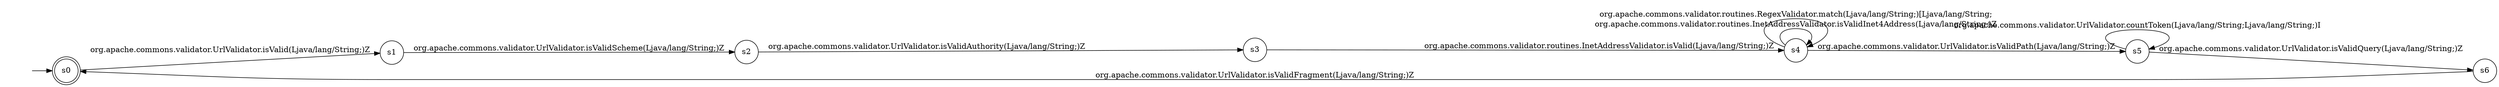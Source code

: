digraph Automaton {
  rankdir = LR;
  0 [shape=doublecircle,label="s0"];
  initial [shape=plaintext,label=""];
  initial -> 0
  1 [shape=circle,label="s4"];
  2 [shape=circle,label="s1"];
  3 [shape=circle,label="s5"];
  4 [shape=circle,label="s2"];
  5 [shape=circle,label="s3"];
  6 [shape=circle,label="s6"];
  6 -> 0 [label="org.apache.commons.validator.UrlValidator.isValidFragment(Ljava/lang/String;)Z"];
  2 -> 4 [label="org.apache.commons.validator.UrlValidator.isValidScheme(Ljava/lang/String;)Z"];
  5 -> 1 [label="org.apache.commons.validator.routines.InetAddressValidator.isValid(Ljava/lang/String;)Z"];
  1 -> 1 [label="org.apache.commons.validator.routines.InetAddressValidator.isValidInet4Address(Ljava/lang/String;)Z"];
  3 -> 3 [label="org.apache.commons.validator.UrlValidator.countToken(Ljava/lang/String;Ljava/lang/String;)I"];
  1 -> 3 [label="org.apache.commons.validator.UrlValidator.isValidPath(Ljava/lang/String;)Z"];
  3 -> 6 [label="org.apache.commons.validator.UrlValidator.isValidQuery(Ljava/lang/String;)Z"];
  4 -> 5 [label="org.apache.commons.validator.UrlValidator.isValidAuthority(Ljava/lang/String;)Z"];
  0 -> 2 [label="org.apache.commons.validator.UrlValidator.isValid(Ljava/lang/String;)Z"];
  1 -> 1 [label="org.apache.commons.validator.routines.RegexValidator.match(Ljava/lang/String;)[Ljava/lang/String;"];
}

